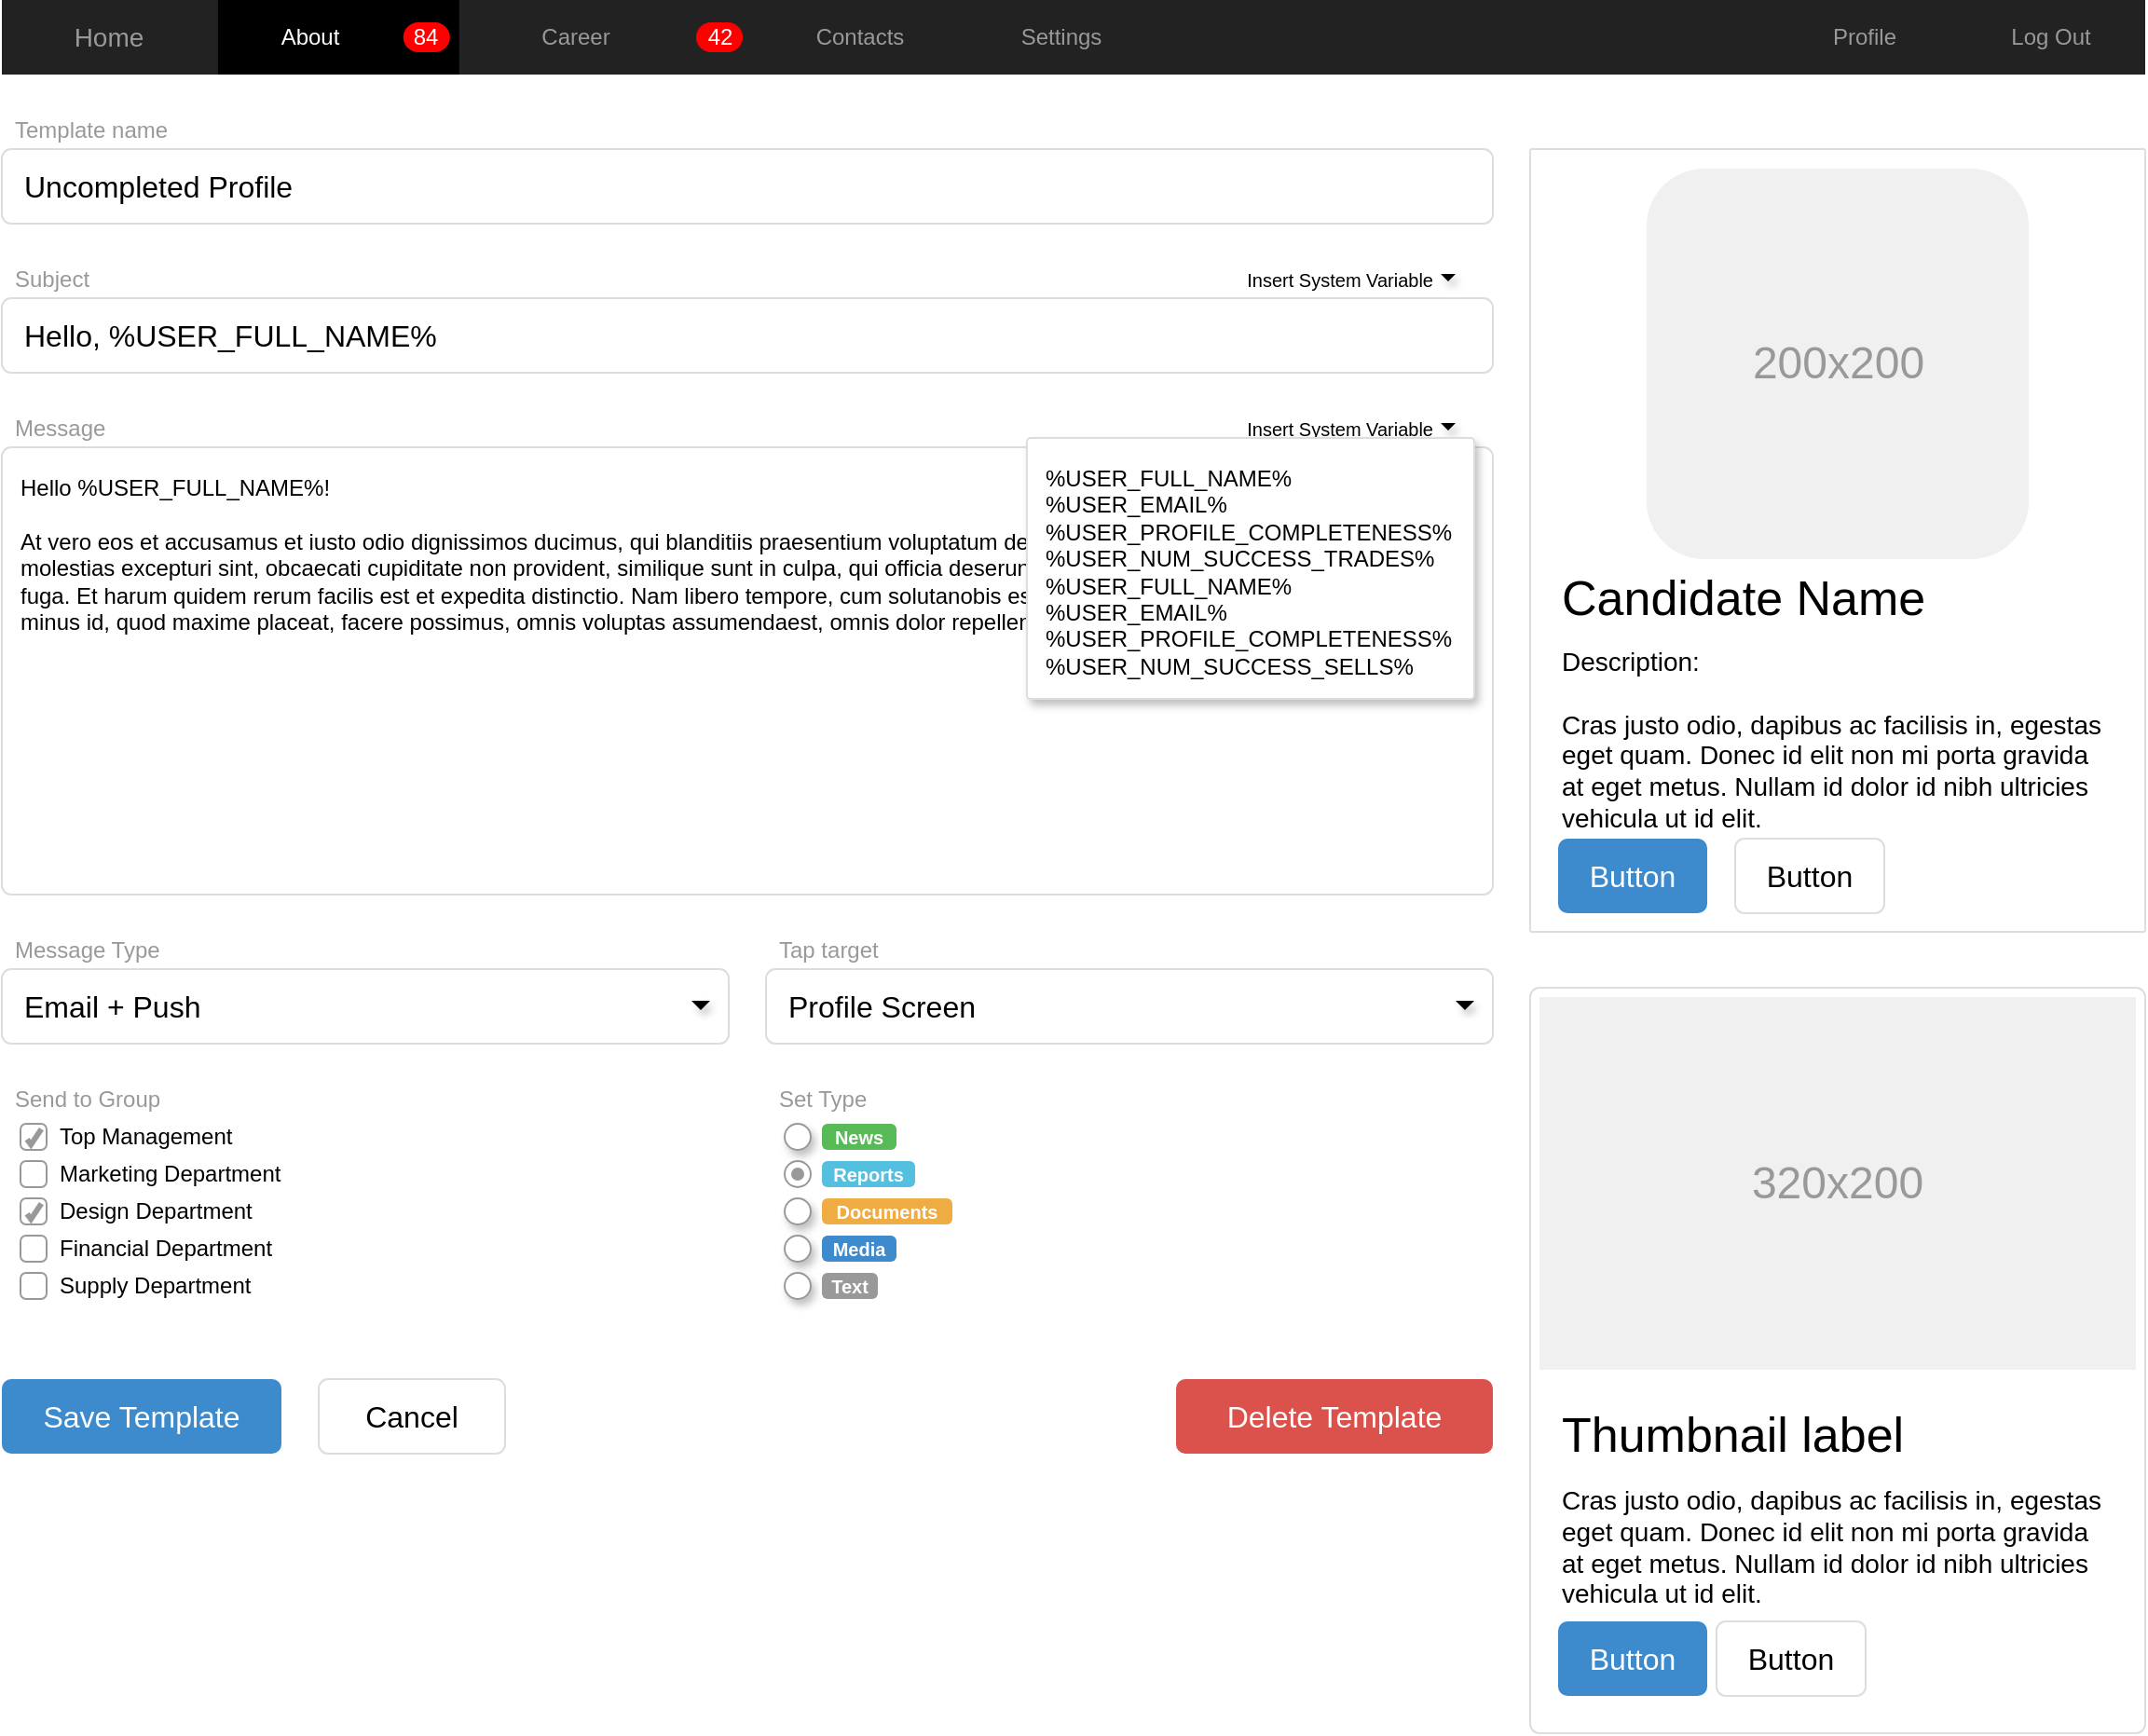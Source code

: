 <mxfile version="13.6.4" type="github" pages="3">
  <diagram name="Page-1" id="c9db0220-8083-56f3-ca83-edcdcd058819">
    <mxGraphModel dx="2170" dy="1125" grid="1" gridSize="10" guides="1" tooltips="1" connect="1" arrows="1" fold="1" page="1" pageScale="1.5" pageWidth="826" pageHeight="1169" background="#ffffff" math="0" shadow="0">
      <root>
        <mxCell id="0" style=";html=1;" />
        <mxCell id="1" style=";html=1;" parent="0" />
        <mxCell id="3d76a8aef4d5c911-1" value="" style="html=1;shadow=0;dashed=0;shape=mxgraph.bootstrap.rect;fillColor=#222222;strokeColor=none;whiteSpace=wrap;rounded=0;fontSize=12;fontColor=#000000;align=center;" parent="1" vertex="1">
          <mxGeometry x="40" y="70" width="1150" height="40" as="geometry" />
        </mxCell>
        <mxCell id="3d76a8aef4d5c911-2" value="Home" style="html=1;shadow=0;dashed=0;fillColor=none;strokeColor=none;shape=mxgraph.bootstrap.rect;fontColor=#999999;fontSize=14;whiteSpace=wrap;" parent="3d76a8aef4d5c911-1" vertex="1">
          <mxGeometry width="115" height="40" as="geometry" />
        </mxCell>
        <mxCell id="3d76a8aef4d5c911-3" value="About" style="html=1;shadow=0;dashed=0;shape=mxgraph.bootstrap.rect;fillColor=#000000;strokeColor=none;fontColor=#ffffff;spacingRight=30;whiteSpace=wrap;" parent="3d76a8aef4d5c911-1" vertex="1">
          <mxGeometry x="116" width="129.375" height="40" as="geometry" />
        </mxCell>
        <mxCell id="3d76a8aef4d5c911-4" value="84" style="html=1;shadow=0;dashed=0;shape=mxgraph.bootstrap.rrect;rSize=8;fillColor=#ff0000;strokeColor=none;fontColor=#ffffff;whiteSpace=wrap;" parent="3d76a8aef4d5c911-3" vertex="1">
          <mxGeometry x="1" y="0.5" width="25" height="16" relative="1" as="geometry">
            <mxPoint x="-30" y="-8" as="offset" />
          </mxGeometry>
        </mxCell>
        <mxCell id="3d76a8aef4d5c911-5" value="Career" style="html=1;shadow=0;dashed=0;fillColor=none;strokeColor=none;shape=mxgraph.bootstrap.rect;fontColor=#999999;spacingRight=30;whiteSpace=wrap;" parent="3d76a8aef4d5c911-1" vertex="1">
          <mxGeometry x="244.375" width="158.125" height="40" as="geometry" />
        </mxCell>
        <mxCell id="3d76a8aef4d5c911-6" value="42" style="html=1;shadow=0;dashed=0;shape=mxgraph.bootstrap.rrect;rSize=8;fillColor=#ff0000;strokeColor=none;fontColor=#ffffff;whiteSpace=wrap;" parent="3d76a8aef4d5c911-5" vertex="1">
          <mxGeometry x="1" y="0.5" width="25" height="16" relative="1" as="geometry">
            <mxPoint x="-30" y="-8" as="offset" />
          </mxGeometry>
        </mxCell>
        <mxCell id="3d76a8aef4d5c911-7" value="Contacts" style="html=1;shadow=0;dashed=0;fillColor=none;strokeColor=none;shape=mxgraph.bootstrap.rect;fontColor=#999999;whiteSpace=wrap;" parent="3d76a8aef4d5c911-1" vertex="1">
          <mxGeometry x="402.5" width="115" height="40" as="geometry" />
        </mxCell>
        <mxCell id="3d76a8aef4d5c911-8" value="Settings" style="html=1;shadow=0;dashed=0;fillColor=none;strokeColor=none;shape=mxgraph.bootstrap.rect;fontColor=#999999;whiteSpace=wrap;" parent="3d76a8aef4d5c911-1" vertex="1">
          <mxGeometry x="517.5" width="100.625" height="40" as="geometry" />
        </mxCell>
        <mxCell id="3d76a8aef4d5c911-9" value="Profile" style="html=1;shadow=0;dashed=0;fillColor=none;strokeColor=none;shape=mxgraph.bootstrap.rect;fontColor=#999999;whiteSpace=wrap;" parent="3d76a8aef4d5c911-1" vertex="1">
          <mxGeometry x="948.75" width="100.625" height="40" as="geometry" />
        </mxCell>
        <mxCell id="3d76a8aef4d5c911-10" value="Log Out" style="html=1;shadow=0;dashed=0;fillColor=none;strokeColor=none;shape=mxgraph.bootstrap.rect;fontColor=#999999;whiteSpace=wrap;" parent="3d76a8aef4d5c911-1" vertex="1">
          <mxGeometry x="1049.375" width="100.625" height="40" as="geometry" />
        </mxCell>
        <mxCell id="3d76a8aef4d5c911-11" value="" style="html=1;shadow=0;dashed=0;shape=mxgraph.bootstrap.rrect;rSize=1;strokeColor=#dddddd;rounded=0;fontSize=12;align=center;resizeWidth=1;resizeHeight=1;" parent="1" vertex="1">
          <mxGeometry x="860" y="150" width="330" height="420" as="geometry" />
        </mxCell>
        <mxCell id="3d76a8aef4d5c911-12" value="200x200" style="shape=rect;fontSize=24;fillColor=#f0f0f0;strokeColor=none;fontColor=#999999;whiteSpace=wrap;rounded=1;" parent="3d76a8aef4d5c911-11" vertex="1">
          <mxGeometry x="62.5" y="10.5" width="205" height="209.5" as="geometry" />
        </mxCell>
        <mxCell id="3d76a8aef4d5c911-13" value="Candidate Name" style="html=1;shadow=0;dashed=0;shape=mxgraph.bootstrap.anchor;fontSize=26;align=left;whiteSpace=wrap;" parent="3d76a8aef4d5c911-11" vertex="1">
          <mxGeometry x="15" y="220.0" width="300" height="42" as="geometry" />
        </mxCell>
        <mxCell id="3d76a8aef4d5c911-14" value="Description:&lt;br&gt;&lt;br&gt;Cras justo odio, dapibus ac facilisis in, egestas eget quam. Donec id elit non mi porta gravida at eget metus. Nullam id dolor id nibh ultricies vehicula ut id elit." style="html=1;shadow=0;dashed=0;shape=mxgraph.bootstrap.anchor;strokeColor=#dddddd;whiteSpace=wrap;align=left;verticalAlign=top;fontSize=14;whiteSpace=wrap;" parent="3d76a8aef4d5c911-11" vertex="1">
          <mxGeometry x="15" y="260.001" width="300" height="84" as="geometry" />
        </mxCell>
        <mxCell id="3d76a8aef4d5c911-15" value="Button" style="html=1;shadow=0;dashed=0;shape=mxgraph.bootstrap.rrect;rSize=5;fontSize=16;fillColor=#3D8BCD;strokeColor=none;fontColor=#ffffff;whiteSpace=wrap;" parent="3d76a8aef4d5c911-11" vertex="1">
          <mxGeometry y="1" width="80" height="40" relative="1" as="geometry">
            <mxPoint x="15" y="-50" as="offset" />
          </mxGeometry>
        </mxCell>
        <mxCell id="3d76a8aef4d5c911-16" value="Button" style="html=1;shadow=0;dashed=0;shape=mxgraph.bootstrap.rrect;rSize=5;fontSize=16;strokeColor=#dddddd;whiteSpace=wrap;" parent="3d76a8aef4d5c911-11" vertex="1">
          <mxGeometry y="1" width="80" height="40" relative="1" as="geometry">
            <mxPoint x="110" y="-50" as="offset" />
          </mxGeometry>
        </mxCell>
        <mxCell id="3d76a8aef4d5c911-17" value="Template name" style="html=1;shadow=0;dashed=0;shape=mxgraph.bootstrap.rect;strokeColor=none;fillColor=none;fontColor=#999999;align=left;spacingLeft=5;whiteSpace=wrap;rounded=0;" parent="1" vertex="1">
          <mxGeometry x="40" y="130" width="200" height="20" as="geometry" />
        </mxCell>
        <mxCell id="3d76a8aef4d5c911-18" value="Uncompleted Profile" style="html=1;shadow=0;dashed=0;shape=mxgraph.bootstrap.rrect;rSize=5;strokeColor=#dddddd;;align=left;spacingLeft=10;fontSize=16;whiteSpace=wrap;rounded=0;" parent="1" vertex="1">
          <mxGeometry x="40" y="150" width="800" height="40" as="geometry" />
        </mxCell>
        <mxCell id="3d76a8aef4d5c911-19" value="Subject" style="html=1;shadow=0;dashed=0;shape=mxgraph.bootstrap.rect;strokeColor=none;fillColor=none;fontColor=#999999;align=left;spacingLeft=5;whiteSpace=wrap;rounded=0;" parent="1" vertex="1">
          <mxGeometry x="40" y="210" width="200" height="20" as="geometry" />
        </mxCell>
        <mxCell id="3d76a8aef4d5c911-20" value="Hello, %USER_FULL_NAME%" style="html=1;shadow=0;dashed=0;shape=mxgraph.bootstrap.rrect;rSize=5;strokeColor=#dddddd;align=left;spacingLeft=10;fontSize=16;whiteSpace=wrap;rounded=0;" parent="1" vertex="1">
          <mxGeometry x="40" y="230" width="800" height="40" as="geometry" />
        </mxCell>
        <mxCell id="3d76a8aef4d5c911-21" value="Insert System Variable" style="html=1;shadow=0;dashed=0;shape=mxgraph.bootstrap.rect;strokeColor=none;fillColor=none;align=right;fontSize=10;whiteSpace=wrap;rounded=0;" parent="1" vertex="1">
          <mxGeometry x="690" y="210" width="120" height="20" as="geometry" />
        </mxCell>
        <mxCell id="3d76a8aef4d5c911-22" value="" style="shape=triangle;strokeColor=none;fillColor=#000000;direction=south;rounded=0;shadow=1;fontSize=12;fontColor=#000000;align=center;html=1;" parent="1" vertex="1">
          <mxGeometry x="812" y="217" width="8" height="4" as="geometry" />
        </mxCell>
        <mxCell id="3d76a8aef4d5c911-23" value="Message" style="html=1;shadow=0;dashed=0;shape=mxgraph.bootstrap.rect;strokeColor=none;fillColor=none;fontColor=#999999;align=left;spacingLeft=5;whiteSpace=wrap;rounded=0;" parent="1" vertex="1">
          <mxGeometry x="40" y="290" width="200" height="20" as="geometry" />
        </mxCell>
        <mxCell id="3d76a8aef4d5c911-24" value="Hello %USER_FULL_NAME%!&#xa;&#xa;At vero eos et accusamus et iusto odio dignissimos ducimus, qui blanditiis praesentium voluptatum deleniti atque corrupti, quosdolores et quas molestias excepturi sint, obcaecati cupiditate non provident, similique sunt in culpa, qui officia deserunt mollitiaanimi, id est laborum et dolorum fuga. Et harum quidem rerum facilis est et expedita distinctio. Nam libero tempore, cum solutanobis est eligendi optio, cumque nihil impedit, quo minus id, quod maxime placeat, facere possimus, omnis voluptas assumendaest, omnis dolor repellendus." style="html=1;shadow=0;dashed=0;shape=mxgraph.bootstrap.rrect;rSize=5;fontSize=12;strokeColor=#dddddd;align=left;spacing=10;verticalAlign=top;whiteSpace=wrap;rounded=0;" parent="1" vertex="1">
          <mxGeometry x="40" y="310" width="800" height="240" as="geometry" />
        </mxCell>
        <mxCell id="3d76a8aef4d5c911-25" value="Insert System Variable" style="html=1;shadow=0;dashed=0;shape=mxgraph.bootstrap.rect;strokeColor=none;fillColor=none;align=right;fontSize=10;whiteSpace=wrap;rounded=0;" parent="1" vertex="1">
          <mxGeometry x="690" y="290" width="120" height="20" as="geometry" />
        </mxCell>
        <mxCell id="3d76a8aef4d5c911-26" value="" style="shape=triangle;strokeColor=none;fillColor=#000000;direction=south;rounded=0;shadow=1;fontSize=12;fontColor=#000000;align=center;html=1;" parent="1" vertex="1">
          <mxGeometry x="812" y="297" width="8" height="4" as="geometry" />
        </mxCell>
        <mxCell id="3d76a8aef4d5c911-27" value="%USER_FULL_NAME%&#xa;%USER_EMAIL%&#xa;%USER_PROFILE_COMPLETENESS%&#xa;%USER_NUM_SUCCESS_TRADES%&#xa;%USER_FULL_NAME%&#xa;%USER_EMAIL%&#xa;%USER_PROFILE_COMPLETENESS%&#xa;%USER_NUM_SUCCESS_SELLS%" style="html=1;shadow=0;dashed=0;shape=mxgraph.bootstrap.rrect;fontSize=12;rSize=2;strokeColor=#dddddd;align=left;verticalAlign=top;spacing=10;shadow=1;whiteSpace=wrap;rounded=0;" parent="1" vertex="1">
          <mxGeometry x="590" y="305" width="240" height="140" as="geometry" />
        </mxCell>
        <mxCell id="3d76a8aef4d5c911-28" value="Message Type" style="html=1;shadow=0;dashed=0;shape=mxgraph.bootstrap.rect;strokeColor=none;fillColor=none;fontColor=#999999;align=left;spacingLeft=5;whiteSpace=wrap;rounded=0;" parent="1" vertex="1">
          <mxGeometry x="40" y="570" width="200" height="20" as="geometry" />
        </mxCell>
        <mxCell id="3d76a8aef4d5c911-29" value="Email + Push" style="html=1;shadow=0;dashed=0;shape=mxgraph.bootstrap.rrect;rSize=5;strokeColor=#dddddd;align=left;spacingLeft=10;fontSize=16;whiteSpace=wrap;rounded=0;" parent="1" vertex="1">
          <mxGeometry x="40" y="590" width="390" height="40" as="geometry" />
        </mxCell>
        <mxCell id="3d76a8aef4d5c911-30" value="" style="shape=triangle;strokeColor=none;fillColor=#000000;direction=south;rounded=0;shadow=1;fontSize=12;fontColor=#000000;align=center;html=1;" parent="1" vertex="1">
          <mxGeometry x="410" y="607" width="10" height="5" as="geometry" />
        </mxCell>
        <mxCell id="3d76a8aef4d5c911-31" value="Tap target" style="html=1;shadow=0;dashed=0;shape=mxgraph.bootstrap.rect;strokeColor=none;fillColor=none;fontColor=#999999;align=left;spacingLeft=5;whiteSpace=wrap;rounded=0;" parent="1" vertex="1">
          <mxGeometry x="450" y="570" width="200" height="20" as="geometry" />
        </mxCell>
        <mxCell id="3d76a8aef4d5c911-32" value="Profile Screen" style="html=1;shadow=0;dashed=0;shape=mxgraph.bootstrap.rrect;rSize=5;strokeColor=#dddddd;align=left;spacingLeft=10;fontSize=16;whiteSpace=wrap;rounded=0;" parent="1" vertex="1">
          <mxGeometry x="450" y="590" width="390" height="40" as="geometry" />
        </mxCell>
        <mxCell id="3d76a8aef4d5c911-33" value="" style="shape=triangle;strokeColor=none;fillColor=#000000;direction=south;rounded=0;shadow=1;fontSize=12;fontColor=#000000;align=center;html=1;" parent="1" vertex="1">
          <mxGeometry x="820" y="607" width="10" height="5" as="geometry" />
        </mxCell>
        <mxCell id="3d76a8aef4d5c911-34" value="Send to Group" style="html=1;shadow=0;dashed=0;shape=mxgraph.bootstrap.rect;strokeColor=none;fillColor=none;fontColor=#999999;align=left;spacingLeft=5;whiteSpace=wrap;rounded=0;" parent="1" vertex="1">
          <mxGeometry x="40" y="650" width="200" height="20" as="geometry" />
        </mxCell>
        <mxCell id="3d76a8aef4d5c911-35" value="Top Management" style="html=1;shadow=0;dashed=0;shape=mxgraph.bootstrap.checkbox;fontSize=12;strokeColor=#999999;align=left;labelPosition=right;spacingLeft=5;rounded=0;" parent="1" vertex="1">
          <mxGeometry x="50" y="673" width="14" height="14" as="geometry" />
        </mxCell>
        <mxCell id="3d76a8aef4d5c911-36" value="Marketing Department" style="html=1;shadow=0;dashed=0;shape=mxgraph.bootstrap.rrect;fontSize=12;rSize=3;strokeColor=#999999;align=left;labelPosition=right;spacingLeft=5;rounded=0;" parent="1" vertex="1">
          <mxGeometry x="50" y="693" width="14" height="14" as="geometry" />
        </mxCell>
        <mxCell id="3d76a8aef4d5c911-37" value="Design Department" style="html=1;shadow=0;dashed=0;shape=mxgraph.bootstrap.checkbox;fontSize=12;strokeColor=#999999;align=left;labelPosition=right;spacingLeft=5;rounded=0;" parent="1" vertex="1">
          <mxGeometry x="50" y="713" width="14" height="14" as="geometry" />
        </mxCell>
        <mxCell id="3d76a8aef4d5c911-38" value="Financial Department" style="html=1;shadow=0;dashed=0;shape=mxgraph.bootstrap.rrect;fontSize=12;rSize=3;strokeColor=#999999;align=left;labelPosition=right;spacingLeft=5;rounded=0;" parent="1" vertex="1">
          <mxGeometry x="50" y="733" width="14" height="14" as="geometry" />
        </mxCell>
        <mxCell id="3d76a8aef4d5c911-39" value="Supply Department" style="html=1;shadow=0;dashed=0;shape=mxgraph.bootstrap.rrect;fontSize=12;rSize=3;strokeColor=#999999;align=left;labelPosition=right;spacingLeft=5;rounded=0;" parent="1" vertex="1">
          <mxGeometry x="50" y="753" width="14" height="14" as="geometry" />
        </mxCell>
        <mxCell id="3d76a8aef4d5c911-40" value="Set Type" style="html=1;shadow=0;dashed=0;shape=mxgraph.bootstrap.rect;strokeColor=none;fillColor=none;fontColor=#999999;align=left;spacingLeft=5;whiteSpace=wrap;rounded=0;" parent="1" vertex="1">
          <mxGeometry x="450" y="650" width="200" height="20" as="geometry" />
        </mxCell>
        <mxCell id="3d76a8aef4d5c911-41" value="" style="shape=ellipse;dashed=0;strokeColor=#999999;fillColor=#ffffff;html=1;rounded=0;shadow=1;fontSize=12;fontColor=#000000;align=center;" parent="1" vertex="1">
          <mxGeometry x="460" y="673" width="14" height="14" as="geometry" />
        </mxCell>
        <mxCell id="3d76a8aef4d5c911-42" value="News" style="html=1;shadow=0;dashed=0;shape=mxgraph.bootstrap.rrect;align=center;rSize=3;strokeColor=none;fillColor=#58B957;fontColor=#ffffff;fontStyle=1;fontSize=10;whiteSpace=wrap;rounded=0;" parent="1" vertex="1">
          <mxGeometry x="480" y="673" width="40" height="14" as="geometry" />
        </mxCell>
        <mxCell id="3d76a8aef4d5c911-43" value="" style="html=1;shadow=0;dashed=0;shape=mxgraph.bootstrap.radioButton;strokeColor=#999999;fillColor=#ffffff;rounded=0;fontSize=12;fontColor=#000000;align=center;" parent="1" vertex="1">
          <mxGeometry x="460" y="693" width="14" height="14" as="geometry" />
        </mxCell>
        <mxCell id="3d76a8aef4d5c911-44" value="Reports" style="html=1;shadow=0;dashed=0;shape=mxgraph.bootstrap.rrect;align=center;rSize=3;strokeColor=none;fillColor=#55BFE0;fontColor=#ffffff;fontStyle=1;fontSize=10;whiteSpace=wrap;rounded=0;" parent="1" vertex="1">
          <mxGeometry x="480" y="693" width="50" height="14" as="geometry" />
        </mxCell>
        <mxCell id="3d76a8aef4d5c911-45" value="" style="shape=ellipse;dashed=0;strokeColor=#999999;fillColor=#ffffff;html=1;rounded=0;shadow=1;fontSize=12;fontColor=#000000;align=center;" parent="1" vertex="1">
          <mxGeometry x="460" y="713" width="14" height="14" as="geometry" />
        </mxCell>
        <mxCell id="3d76a8aef4d5c911-46" value="Documents" style="html=1;shadow=0;dashed=0;shape=mxgraph.bootstrap.rrect;align=center;rSize=3;strokeColor=none;fillColor=#EFAC43;fontColor=#ffffff;fontStyle=1;fontSize=10;whiteSpace=wrap;rounded=0;" parent="1" vertex="1">
          <mxGeometry x="480" y="713" width="70" height="14" as="geometry" />
        </mxCell>
        <mxCell id="3d76a8aef4d5c911-47" value="" style="shape=ellipse;dashed=0;strokeColor=#999999;fillColor=#ffffff;html=1;rounded=0;shadow=1;fontSize=12;fontColor=#000000;align=center;" parent="1" vertex="1">
          <mxGeometry x="460" y="733" width="14" height="14" as="geometry" />
        </mxCell>
        <mxCell id="3d76a8aef4d5c911-48" value="Media" style="html=1;shadow=0;dashed=0;shape=mxgraph.bootstrap.rrect;align=center;rSize=3;strokeColor=none;fillColor=#3D8BCD;fontColor=#ffffff;fontStyle=1;fontSize=10;whiteSpace=wrap;rounded=0;" parent="1" vertex="1">
          <mxGeometry x="480" y="733" width="40" height="14" as="geometry" />
        </mxCell>
        <mxCell id="3d76a8aef4d5c911-49" value="" style="shape=ellipse;dashed=0;strokeColor=#999999;fillColor=#ffffff;html=1;rounded=0;shadow=1;fontSize=12;fontColor=#000000;align=center;" parent="1" vertex="1">
          <mxGeometry x="460" y="753" width="14" height="14" as="geometry" />
        </mxCell>
        <mxCell id="3d76a8aef4d5c911-50" value="Text" style="html=1;shadow=0;dashed=0;shape=mxgraph.bootstrap.rrect;align=center;rSize=3;strokeColor=none;fillColor=#999999;fontColor=#ffffff;fontStyle=1;fontSize=10;whiteSpace=wrap;rounded=0;" parent="1" vertex="1">
          <mxGeometry x="480" y="753" width="30" height="14" as="geometry" />
        </mxCell>
        <mxCell id="3d76a8aef4d5c911-51" value="Save Template" style="html=1;shadow=0;dashed=0;shape=mxgraph.bootstrap.rrect;align=center;rSize=5;strokeColor=none;fillColor=#3D8BCD;fontColor=#ffffff;fontSize=16;whiteSpace=wrap;rounded=0;" parent="1" vertex="1">
          <mxGeometry x="40" y="810" width="150" height="40" as="geometry" />
        </mxCell>
        <mxCell id="3d76a8aef4d5c911-52" value="Cancel" style="html=1;shadow=0;dashed=0;shape=mxgraph.bootstrap.rrect;align=center;rSize=5;strokeColor=#dddddd;fontSize=16;whiteSpace=wrap;rounded=0;" parent="1" vertex="1">
          <mxGeometry x="210" y="810" width="100" height="40" as="geometry" />
        </mxCell>
        <mxCell id="3d76a8aef4d5c911-53" value="Delete Template" style="html=1;shadow=0;dashed=0;shape=mxgraph.bootstrap.rrect;align=center;rSize=5;strokeColor=none;fillColor=#DB524C;fontColor=#ffffff;fontSize=16;whiteSpace=wrap;rounded=0;" parent="1" vertex="1">
          <mxGeometry x="670" y="810" width="170" height="40" as="geometry" />
        </mxCell>
        <mxCell id="3d76a8aef4d5c911-54" value="" style="html=1;shadow=0;dashed=0;shape=mxgraph.bootstrap.rrect;rSize=5;strokeColor=#dddddd;rounded=0;fontSize=12;align=center;" parent="1" vertex="1">
          <mxGeometry x="860" y="600" width="330" height="400" as="geometry" />
        </mxCell>
        <mxCell id="3d76a8aef4d5c911-55" value="320x200" style="shape=rect;fontSize=24;fillColor=#f0f0f0;strokeColor=none;fontColor=#999999;whiteSpace=wrap;" parent="3d76a8aef4d5c911-54" vertex="1">
          <mxGeometry x="5" y="5" width="320" height="200" as="geometry" />
        </mxCell>
        <mxCell id="3d76a8aef4d5c911-56" value="Thumbnail label" style="html=1;shadow=0;dashed=0;shape=mxgraph.bootstrap.anchor;fontSize=26;align=left;whiteSpace=wrap;" parent="3d76a8aef4d5c911-54" vertex="1">
          <mxGeometry x="15" y="220" width="300" height="40" as="geometry" />
        </mxCell>
        <mxCell id="3d76a8aef4d5c911-57" value="Cras justo odio, dapibus ac facilisis in, egestas eget quam. Donec id elit non mi porta gravida at eget metus. Nullam id dolor id nibh ultricies vehicula ut id elit." style="html=1;shadow=0;dashed=0;shape=mxgraph.bootstrap.anchor;strokeColor=#dddddd;whiteSpace=wrap;align=left;verticalAlign=top;fontSize=14;whiteSpace=wrap;" parent="3d76a8aef4d5c911-54" vertex="1">
          <mxGeometry x="15" y="260" width="300" height="80" as="geometry" />
        </mxCell>
        <mxCell id="3d76a8aef4d5c911-58" value="Button" style="html=1;shadow=0;dashed=0;shape=mxgraph.bootstrap.rrect;rSize=5;fontSize=16;fillColor=#3D8BCD;strokeColor=none;fontColor=#ffffff;whiteSpace=wrap;" parent="3d76a8aef4d5c911-54" vertex="1">
          <mxGeometry y="1" width="80" height="40" relative="1" as="geometry">
            <mxPoint x="15" y="-60" as="offset" />
          </mxGeometry>
        </mxCell>
        <mxCell id="3d76a8aef4d5c911-59" value="Button" style="html=1;shadow=0;dashed=0;shape=mxgraph.bootstrap.rrect;rSize=5;fontSize=16;strokeColor=#dddddd;whiteSpace=wrap;" parent="3d76a8aef4d5c911-54" vertex="1">
          <mxGeometry y="1" width="80" height="40" relative="1" as="geometry">
            <mxPoint x="100" y="-60" as="offset" />
          </mxGeometry>
        </mxCell>
      </root>
    </mxGraphModel>
  </diagram>
  <diagram id="JynV3Cn_BAGlyi-x2R-V" name="Page-2">
    <mxGraphModel dx="1021" dy="620" grid="1" gridSize="10" guides="1" tooltips="1" connect="1" arrows="1" fold="1" page="1" pageScale="1" pageWidth="827" pageHeight="1169" background="#ffffff" math="0" shadow="0">
      <root>
        <mxCell id="O4ANDgfvFVBwBjS4QOHz-0" />
        <mxCell id="O4ANDgfvFVBwBjS4QOHz-1" parent="O4ANDgfvFVBwBjS4QOHz-0" />
        <mxCell id="DmRDNTAlGFzrFGz1MmQI-0" value="" style="html=1;shadow=0;dashed=0;shape=mxgraph.bootstrap.rect;fillColor=#222222;strokeColor=none;whiteSpace=wrap;rounded=0;fontSize=12;fontColor=#000000;align=center;" vertex="1" parent="O4ANDgfvFVBwBjS4QOHz-1">
          <mxGeometry x="40" y="70" width="1580" height="40" as="geometry" />
        </mxCell>
        <mxCell id="DmRDNTAlGFzrFGz1MmQI-1" value="Home" style="html=1;shadow=0;dashed=0;fillColor=none;strokeColor=none;shape=mxgraph.bootstrap.rect;fontColor=#999999;fontSize=14;whiteSpace=wrap;" vertex="1" parent="DmRDNTAlGFzrFGz1MmQI-0">
          <mxGeometry width="158" height="40" as="geometry" />
        </mxCell>
        <mxCell id="DmRDNTAlGFzrFGz1MmQI-2" value="About" style="html=1;shadow=0;dashed=0;shape=mxgraph.bootstrap.rect;fillColor=#000000;strokeColor=none;fontColor=#ffffff;spacingRight=30;whiteSpace=wrap;" vertex="1" parent="DmRDNTAlGFzrFGz1MmQI-0">
          <mxGeometry x="159.374" width="177.75" height="40" as="geometry" />
        </mxCell>
        <mxCell id="DmRDNTAlGFzrFGz1MmQI-3" value="84" style="html=1;shadow=0;dashed=0;shape=mxgraph.bootstrap.rrect;rSize=8;fillColor=#ff0000;strokeColor=none;fontColor=#ffffff;whiteSpace=wrap;" vertex="1" parent="DmRDNTAlGFzrFGz1MmQI-2">
          <mxGeometry x="1" y="0.5" width="25" height="16" relative="1" as="geometry">
            <mxPoint x="-30" y="-8" as="offset" />
          </mxGeometry>
        </mxCell>
        <mxCell id="DmRDNTAlGFzrFGz1MmQI-4" value="Career" style="html=1;shadow=0;dashed=0;fillColor=none;strokeColor=none;shape=mxgraph.bootstrap.rect;fontColor=#999999;spacingRight=30;whiteSpace=wrap;" vertex="1" parent="DmRDNTAlGFzrFGz1MmQI-0">
          <mxGeometry x="335.75" width="217.25" height="40" as="geometry" />
        </mxCell>
        <mxCell id="DmRDNTAlGFzrFGz1MmQI-5" value="42" style="html=1;shadow=0;dashed=0;shape=mxgraph.bootstrap.rrect;rSize=8;fillColor=#ff0000;strokeColor=none;fontColor=#ffffff;whiteSpace=wrap;" vertex="1" parent="DmRDNTAlGFzrFGz1MmQI-4">
          <mxGeometry x="1" y="0.5" width="25" height="16" relative="1" as="geometry">
            <mxPoint x="-30" y="-8" as="offset" />
          </mxGeometry>
        </mxCell>
        <mxCell id="DmRDNTAlGFzrFGz1MmQI-6" value="Contacts" style="html=1;shadow=0;dashed=0;fillColor=none;strokeColor=none;shape=mxgraph.bootstrap.rect;fontColor=#999999;whiteSpace=wrap;" vertex="1" parent="DmRDNTAlGFzrFGz1MmQI-0">
          <mxGeometry x="553" width="158" height="40" as="geometry" />
        </mxCell>
        <mxCell id="DmRDNTAlGFzrFGz1MmQI-7" value="Settings" style="html=1;shadow=0;dashed=0;fillColor=none;strokeColor=none;shape=mxgraph.bootstrap.rect;fontColor=#999999;whiteSpace=wrap;" vertex="1" parent="DmRDNTAlGFzrFGz1MmQI-0">
          <mxGeometry x="711" width="138.25" height="40" as="geometry" />
        </mxCell>
        <mxCell id="DmRDNTAlGFzrFGz1MmQI-8" value="Profile" style="html=1;shadow=0;dashed=0;fillColor=none;strokeColor=none;shape=mxgraph.bootstrap.rect;fontColor=#999999;whiteSpace=wrap;" vertex="1" parent="DmRDNTAlGFzrFGz1MmQI-0">
          <mxGeometry x="1303.5" width="138.25" height="40" as="geometry" />
        </mxCell>
        <mxCell id="DmRDNTAlGFzrFGz1MmQI-9" value="Log Out" style="html=1;shadow=0;dashed=0;fillColor=none;strokeColor=none;shape=mxgraph.bootstrap.rect;fontColor=#999999;whiteSpace=wrap;" vertex="1" parent="DmRDNTAlGFzrFGz1MmQI-0">
          <mxGeometry x="1441.75" width="138.25" height="40" as="geometry" />
        </mxCell>
        <mxCell id="DmRDNTAlGFzrFGz1MmQI-10" value="" style="html=1;shadow=0;dashed=0;shape=mxgraph.bootstrap.rrect;rSize=1;rounded=0;fontSize=12;align=center;resizeWidth=1;resizeHeight=1;strokeColor=#222222;" vertex="1" parent="O4ANDgfvFVBwBjS4QOHz-1">
          <mxGeometry x="1290" y="140" width="330" height="420" as="geometry" />
        </mxCell>
        <mxCell id="DmRDNTAlGFzrFGz1MmQI-11" value="Candidate &#xa;image" style="shape=rect;fontSize=24;fillColor=#f0f0f0;strokeColor=none;fontColor=#999999;whiteSpace=wrap;rounded=1;" vertex="1" parent="DmRDNTAlGFzrFGz1MmQI-10">
          <mxGeometry x="62.5" y="10.5" width="205" height="199.5" as="geometry" />
        </mxCell>
        <mxCell id="DmRDNTAlGFzrFGz1MmQI-13" value="&lt;b&gt;A&amp;nbsp; short description about yourself:&lt;/b&gt;" style="html=1;shadow=0;dashed=0;shape=mxgraph.bootstrap.anchor;strokeColor=#dddddd;whiteSpace=wrap;align=left;verticalAlign=top;fontSize=14;whiteSpace=wrap;" vertex="1" parent="DmRDNTAlGFzrFGz1MmQI-10">
          <mxGeometry x="15" y="243.158" width="300" height="33.158" as="geometry" />
        </mxCell>
        <mxCell id="DmRDNTAlGFzrFGz1MmQI-14" value="Upload photo" style="html=1;shadow=0;dashed=0;shape=mxgraph.bootstrap.rrect;rSize=5;fontSize=16;fillColor=#3D8BCD;strokeColor=none;fontColor=#ffffff;whiteSpace=wrap;" vertex="1" parent="DmRDNTAlGFzrFGz1MmQI-10">
          <mxGeometry y="1" width="130" height="40" relative="1" as="geometry">
            <mxPoint x="15" y="-50" as="offset" />
          </mxGeometry>
        </mxCell>
        <mxCell id="DmRDNTAlGFzrFGz1MmQI-112" value="&lt;font color=&quot;#b3b3b3&quot;&gt;&lt;b&gt;Description&lt;/b&gt;&lt;/font&gt;" style="rounded=1;whiteSpace=wrap;html=1;shadow=0;strokeColor=#000000;strokeWidth=1;fontSize=14;fontColor=#000000;fillColor=#FFFFFF;" vertex="1" parent="DmRDNTAlGFzrFGz1MmQI-10">
          <mxGeometry x="15" y="276.32" width="295" height="83.68" as="geometry" />
        </mxCell>
        <mxCell id="DmRDNTAlGFzrFGz1MmQI-113" style="edgeStyle=orthogonalEdgeStyle;rounded=0;orthogonalLoop=1;jettySize=auto;html=1;exitX=0.5;exitY=1;exitDx=0;exitDy=0;fontSize=14;fontColor=#000000;" edge="1" parent="DmRDNTAlGFzrFGz1MmQI-10" source="DmRDNTAlGFzrFGz1MmQI-11" target="DmRDNTAlGFzrFGz1MmQI-11">
          <mxGeometry relative="1" as="geometry" />
        </mxCell>
        <mxCell id="DmRDNTAlGFzrFGz1MmQI-16" value="&lt;b style=&quot;font-size: 24px;&quot;&gt;&lt;font style=&quot;font-size: 24px;&quot;&gt;Personnal Details&lt;/font&gt;&lt;/b&gt;" style="html=1;shadow=0;dashed=0;shape=mxgraph.bootstrap.rect;strokeColor=none;fillColor=none;fontColor=#999999;align=left;spacingLeft=5;whiteSpace=wrap;rounded=0;fontSize=24;" vertex="1" parent="O4ANDgfvFVBwBjS4QOHz-1">
          <mxGeometry x="40" y="130" width="220" height="20" as="geometry" />
        </mxCell>
        <mxCell id="DmRDNTAlGFzrFGz1MmQI-17" value="&lt;span style=&quot;color: rgb(153 , 153 , 153) ; font-size: 12px&quot;&gt;First Name&lt;/span&gt;" style="html=1;shadow=0;dashed=0;shape=mxgraph.bootstrap.rrect;rSize=5;strokeColor=#dddddd;;align=left;spacingLeft=10;fontSize=16;whiteSpace=wrap;rounded=0;" vertex="1" parent="O4ANDgfvFVBwBjS4QOHz-1">
          <mxGeometry x="40" y="200" width="320" height="40" as="geometry" />
        </mxCell>
        <mxCell id="DmRDNTAlGFzrFGz1MmQI-18" value="Subject" style="html=1;shadow=0;dashed=0;shape=mxgraph.bootstrap.rect;strokeColor=none;fillColor=none;fontColor=#999999;align=left;spacingLeft=5;whiteSpace=wrap;rounded=0;" vertex="1" parent="O4ANDgfvFVBwBjS4QOHz-1">
          <mxGeometry x="34" y="960" width="200" height="20" as="geometry" />
        </mxCell>
        <mxCell id="DmRDNTAlGFzrFGz1MmQI-19" value="Hello, %USER_FULL_NAME%" style="html=1;shadow=0;dashed=0;shape=mxgraph.bootstrap.rrect;rSize=5;strokeColor=#dddddd;align=left;spacingLeft=10;fontSize=16;whiteSpace=wrap;rounded=0;" vertex="1" parent="O4ANDgfvFVBwBjS4QOHz-1">
          <mxGeometry x="34" y="980" width="800" height="40" as="geometry" />
        </mxCell>
        <mxCell id="DmRDNTAlGFzrFGz1MmQI-20" value="Insert System Variable" style="html=1;shadow=0;dashed=0;shape=mxgraph.bootstrap.rect;strokeColor=none;fillColor=none;align=right;fontSize=10;whiteSpace=wrap;rounded=0;" vertex="1" parent="O4ANDgfvFVBwBjS4QOHz-1">
          <mxGeometry x="684" y="960" width="120" height="20" as="geometry" />
        </mxCell>
        <mxCell id="DmRDNTAlGFzrFGz1MmQI-21" value="" style="shape=triangle;strokeColor=none;fillColor=#000000;direction=south;rounded=0;shadow=1;fontSize=12;fontColor=#000000;align=center;html=1;" vertex="1" parent="O4ANDgfvFVBwBjS4QOHz-1">
          <mxGeometry x="806" y="967" width="8" height="4" as="geometry" />
        </mxCell>
        <mxCell id="DmRDNTAlGFzrFGz1MmQI-22" value="Message" style="html=1;shadow=0;dashed=0;shape=mxgraph.bootstrap.rect;strokeColor=none;fillColor=none;fontColor=#999999;align=left;spacingLeft=5;whiteSpace=wrap;rounded=0;" vertex="1" parent="O4ANDgfvFVBwBjS4QOHz-1">
          <mxGeometry x="34" y="1040" width="200" height="20" as="geometry" />
        </mxCell>
        <mxCell id="DmRDNTAlGFzrFGz1MmQI-23" value="Hello %USER_FULL_NAME%!&#xa;&#xa;At vero eos et accusamus et iusto odio dignissimos ducimus, qui blanditiis praesentium voluptatum deleniti atque corrupti, quosdolores et quas molestias excepturi sint, obcaecati cupiditate non provident, similique sunt in culpa, qui officia deserunt mollitiaanimi, id est laborum et dolorum fuga. Et harum quidem rerum facilis est et expedita distinctio. Nam libero tempore, cum solutanobis est eligendi optio, cumque nihil impedit, quo minus id, quod maxime placeat, facere possimus, omnis voluptas assumendaest, omnis dolor repellendus." style="html=1;shadow=0;dashed=0;shape=mxgraph.bootstrap.rrect;rSize=5;fontSize=12;strokeColor=#dddddd;align=left;spacing=10;verticalAlign=top;whiteSpace=wrap;rounded=0;" vertex="1" parent="O4ANDgfvFVBwBjS4QOHz-1">
          <mxGeometry x="34" y="1060" width="800" height="240" as="geometry" />
        </mxCell>
        <mxCell id="DmRDNTAlGFzrFGz1MmQI-24" value="Insert System Variable" style="html=1;shadow=0;dashed=0;shape=mxgraph.bootstrap.rect;strokeColor=none;fillColor=none;align=right;fontSize=10;whiteSpace=wrap;rounded=0;" vertex="1" parent="O4ANDgfvFVBwBjS4QOHz-1">
          <mxGeometry x="684" y="1040" width="120" height="20" as="geometry" />
        </mxCell>
        <mxCell id="DmRDNTAlGFzrFGz1MmQI-25" value="" style="shape=triangle;strokeColor=none;fillColor=#000000;direction=south;rounded=0;shadow=1;fontSize=12;fontColor=#000000;align=center;html=1;" vertex="1" parent="O4ANDgfvFVBwBjS4QOHz-1">
          <mxGeometry x="806" y="1047" width="8" height="4" as="geometry" />
        </mxCell>
        <mxCell id="DmRDNTAlGFzrFGz1MmQI-26" value="%USER_FULL_NAME%&#xa;%USER_EMAIL%&#xa;%USER_PROFILE_COMPLETENESS%&#xa;%USER_NUM_SUCCESS_TRADES%&#xa;%USER_FULL_NAME%&#xa;%USER_EMAIL%&#xa;%USER_PROFILE_COMPLETENESS%&#xa;%USER_NUM_SUCCESS_SELLS%" style="html=1;shadow=0;dashed=0;shape=mxgraph.bootstrap.rrect;fontSize=12;rSize=2;strokeColor=#dddddd;align=left;verticalAlign=top;spacing=10;shadow=1;whiteSpace=wrap;rounded=0;" vertex="1" parent="O4ANDgfvFVBwBjS4QOHz-1">
          <mxGeometry x="584" y="1055" width="240" height="140" as="geometry" />
        </mxCell>
        <mxCell id="DmRDNTAlGFzrFGz1MmQI-27" value="Message Type" style="html=1;shadow=0;dashed=0;shape=mxgraph.bootstrap.rect;strokeColor=none;fillColor=none;fontColor=#999999;align=left;spacingLeft=5;whiteSpace=wrap;rounded=0;" vertex="1" parent="O4ANDgfvFVBwBjS4QOHz-1">
          <mxGeometry x="34" y="1320" width="200" height="20" as="geometry" />
        </mxCell>
        <mxCell id="DmRDNTAlGFzrFGz1MmQI-28" value="Email + Push" style="html=1;shadow=0;dashed=0;shape=mxgraph.bootstrap.rrect;rSize=5;strokeColor=#dddddd;align=left;spacingLeft=10;fontSize=16;whiteSpace=wrap;rounded=0;" vertex="1" parent="O4ANDgfvFVBwBjS4QOHz-1">
          <mxGeometry x="34" y="1340" width="390" height="40" as="geometry" />
        </mxCell>
        <mxCell id="DmRDNTAlGFzrFGz1MmQI-29" value="" style="shape=triangle;strokeColor=none;fillColor=#000000;direction=south;rounded=0;shadow=1;fontSize=12;fontColor=#000000;align=center;html=1;" vertex="1" parent="O4ANDgfvFVBwBjS4QOHz-1">
          <mxGeometry x="404" y="1357" width="10" height="5" as="geometry" />
        </mxCell>
        <mxCell id="DmRDNTAlGFzrFGz1MmQI-30" value="Tap target" style="html=1;shadow=0;dashed=0;shape=mxgraph.bootstrap.rect;strokeColor=none;fillColor=none;fontColor=#999999;align=left;spacingLeft=5;whiteSpace=wrap;rounded=0;" vertex="1" parent="O4ANDgfvFVBwBjS4QOHz-1">
          <mxGeometry x="444" y="1320" width="200" height="20" as="geometry" />
        </mxCell>
        <mxCell id="DmRDNTAlGFzrFGz1MmQI-31" value="Profile Screen" style="html=1;shadow=0;dashed=0;shape=mxgraph.bootstrap.rrect;rSize=5;strokeColor=#dddddd;align=left;spacingLeft=10;fontSize=16;whiteSpace=wrap;rounded=0;" vertex="1" parent="O4ANDgfvFVBwBjS4QOHz-1">
          <mxGeometry x="444" y="1340" width="390" height="40" as="geometry" />
        </mxCell>
        <mxCell id="DmRDNTAlGFzrFGz1MmQI-32" value="" style="shape=triangle;strokeColor=none;fillColor=#000000;direction=south;rounded=0;shadow=1;fontSize=12;fontColor=#000000;align=center;html=1;" vertex="1" parent="O4ANDgfvFVBwBjS4QOHz-1">
          <mxGeometry x="814" y="1357" width="10" height="5" as="geometry" />
        </mxCell>
        <mxCell id="DmRDNTAlGFzrFGz1MmQI-33" value="Send to Group" style="html=1;shadow=0;dashed=0;shape=mxgraph.bootstrap.rect;strokeColor=none;fillColor=none;fontColor=#999999;align=left;spacingLeft=5;whiteSpace=wrap;rounded=0;" vertex="1" parent="O4ANDgfvFVBwBjS4QOHz-1">
          <mxGeometry x="34" y="1400" width="200" height="20" as="geometry" />
        </mxCell>
        <mxCell id="DmRDNTAlGFzrFGz1MmQI-34" value="Top Management" style="html=1;shadow=0;dashed=0;shape=mxgraph.bootstrap.checkbox;fontSize=12;strokeColor=#999999;align=left;labelPosition=right;spacingLeft=5;rounded=0;" vertex="1" parent="O4ANDgfvFVBwBjS4QOHz-1">
          <mxGeometry x="44" y="1423" width="14" height="14" as="geometry" />
        </mxCell>
        <mxCell id="DmRDNTAlGFzrFGz1MmQI-35" value="Marketing Department" style="html=1;shadow=0;dashed=0;shape=mxgraph.bootstrap.rrect;fontSize=12;rSize=3;strokeColor=#999999;align=left;labelPosition=right;spacingLeft=5;rounded=0;" vertex="1" parent="O4ANDgfvFVBwBjS4QOHz-1">
          <mxGeometry x="44" y="1443" width="14" height="14" as="geometry" />
        </mxCell>
        <mxCell id="DmRDNTAlGFzrFGz1MmQI-36" value="Design Department" style="html=1;shadow=0;dashed=0;shape=mxgraph.bootstrap.checkbox;fontSize=12;strokeColor=#999999;align=left;labelPosition=right;spacingLeft=5;rounded=0;" vertex="1" parent="O4ANDgfvFVBwBjS4QOHz-1">
          <mxGeometry x="44" y="1463" width="14" height="14" as="geometry" />
        </mxCell>
        <mxCell id="DmRDNTAlGFzrFGz1MmQI-37" value="Financial Department" style="html=1;shadow=0;dashed=0;shape=mxgraph.bootstrap.rrect;fontSize=12;rSize=3;strokeColor=#999999;align=left;labelPosition=right;spacingLeft=5;rounded=0;" vertex="1" parent="O4ANDgfvFVBwBjS4QOHz-1">
          <mxGeometry x="44" y="1483" width="14" height="14" as="geometry" />
        </mxCell>
        <mxCell id="DmRDNTAlGFzrFGz1MmQI-38" value="Supply Department" style="html=1;shadow=0;dashed=0;shape=mxgraph.bootstrap.rrect;fontSize=12;rSize=3;strokeColor=#999999;align=left;labelPosition=right;spacingLeft=5;rounded=0;" vertex="1" parent="O4ANDgfvFVBwBjS4QOHz-1">
          <mxGeometry x="44" y="1503" width="14" height="14" as="geometry" />
        </mxCell>
        <mxCell id="DmRDNTAlGFzrFGz1MmQI-39" value="Set Type" style="html=1;shadow=0;dashed=0;shape=mxgraph.bootstrap.rect;strokeColor=none;fillColor=none;fontColor=#999999;align=left;spacingLeft=5;whiteSpace=wrap;rounded=0;" vertex="1" parent="O4ANDgfvFVBwBjS4QOHz-1">
          <mxGeometry x="444" y="1400" width="200" height="20" as="geometry" />
        </mxCell>
        <mxCell id="DmRDNTAlGFzrFGz1MmQI-40" value="" style="shape=ellipse;dashed=0;strokeColor=#999999;fillColor=#ffffff;html=1;rounded=0;shadow=1;fontSize=12;fontColor=#000000;align=center;" vertex="1" parent="O4ANDgfvFVBwBjS4QOHz-1">
          <mxGeometry x="454" y="1423" width="14" height="14" as="geometry" />
        </mxCell>
        <mxCell id="DmRDNTAlGFzrFGz1MmQI-41" value="News" style="html=1;shadow=0;dashed=0;shape=mxgraph.bootstrap.rrect;align=center;rSize=3;strokeColor=none;fillColor=#58B957;fontColor=#ffffff;fontStyle=1;fontSize=10;whiteSpace=wrap;rounded=0;" vertex="1" parent="O4ANDgfvFVBwBjS4QOHz-1">
          <mxGeometry x="474" y="1423" width="40" height="14" as="geometry" />
        </mxCell>
        <mxCell id="DmRDNTAlGFzrFGz1MmQI-42" value="" style="html=1;shadow=0;dashed=0;shape=mxgraph.bootstrap.radioButton;strokeColor=#999999;fillColor=#ffffff;rounded=0;fontSize=12;fontColor=#000000;align=center;" vertex="1" parent="O4ANDgfvFVBwBjS4QOHz-1">
          <mxGeometry x="454" y="1443" width="14" height="14" as="geometry" />
        </mxCell>
        <mxCell id="DmRDNTAlGFzrFGz1MmQI-43" value="Reports" style="html=1;shadow=0;dashed=0;shape=mxgraph.bootstrap.rrect;align=center;rSize=3;strokeColor=none;fillColor=#55BFE0;fontColor=#ffffff;fontStyle=1;fontSize=10;whiteSpace=wrap;rounded=0;" vertex="1" parent="O4ANDgfvFVBwBjS4QOHz-1">
          <mxGeometry x="474" y="1443" width="50" height="14" as="geometry" />
        </mxCell>
        <mxCell id="DmRDNTAlGFzrFGz1MmQI-44" value="" style="shape=ellipse;dashed=0;strokeColor=#999999;fillColor=#ffffff;html=1;rounded=0;shadow=1;fontSize=12;fontColor=#000000;align=center;" vertex="1" parent="O4ANDgfvFVBwBjS4QOHz-1">
          <mxGeometry x="454" y="1463" width="14" height="14" as="geometry" />
        </mxCell>
        <mxCell id="DmRDNTAlGFzrFGz1MmQI-45" value="Documents" style="html=1;shadow=0;dashed=0;shape=mxgraph.bootstrap.rrect;align=center;rSize=3;strokeColor=none;fillColor=#EFAC43;fontColor=#ffffff;fontStyle=1;fontSize=10;whiteSpace=wrap;rounded=0;" vertex="1" parent="O4ANDgfvFVBwBjS4QOHz-1">
          <mxGeometry x="474" y="1463" width="70" height="14" as="geometry" />
        </mxCell>
        <mxCell id="DmRDNTAlGFzrFGz1MmQI-46" value="" style="shape=ellipse;dashed=0;strokeColor=#999999;fillColor=#ffffff;html=1;rounded=0;shadow=1;fontSize=12;fontColor=#000000;align=center;" vertex="1" parent="O4ANDgfvFVBwBjS4QOHz-1">
          <mxGeometry x="454" y="1483" width="14" height="14" as="geometry" />
        </mxCell>
        <mxCell id="DmRDNTAlGFzrFGz1MmQI-47" value="Media" style="html=1;shadow=0;dashed=0;shape=mxgraph.bootstrap.rrect;align=center;rSize=3;strokeColor=none;fillColor=#3D8BCD;fontColor=#ffffff;fontStyle=1;fontSize=10;whiteSpace=wrap;rounded=0;" vertex="1" parent="O4ANDgfvFVBwBjS4QOHz-1">
          <mxGeometry x="474" y="1483" width="40" height="14" as="geometry" />
        </mxCell>
        <mxCell id="DmRDNTAlGFzrFGz1MmQI-48" value="" style="shape=ellipse;dashed=0;strokeColor=#999999;fillColor=#ffffff;html=1;rounded=0;shadow=1;fontSize=12;fontColor=#000000;align=center;" vertex="1" parent="O4ANDgfvFVBwBjS4QOHz-1">
          <mxGeometry x="454" y="1503" width="14" height="14" as="geometry" />
        </mxCell>
        <mxCell id="DmRDNTAlGFzrFGz1MmQI-49" value="Text" style="html=1;shadow=0;dashed=0;shape=mxgraph.bootstrap.rrect;align=center;rSize=3;strokeColor=none;fillColor=#999999;fontColor=#ffffff;fontStyle=1;fontSize=10;whiteSpace=wrap;rounded=0;" vertex="1" parent="O4ANDgfvFVBwBjS4QOHz-1">
          <mxGeometry x="474" y="1503" width="30" height="14" as="geometry" />
        </mxCell>
        <mxCell id="DmRDNTAlGFzrFGz1MmQI-50" value="Save Template" style="html=1;shadow=0;dashed=0;shape=mxgraph.bootstrap.rrect;align=center;rSize=5;strokeColor=none;fillColor=#3D8BCD;fontColor=#ffffff;fontSize=16;whiteSpace=wrap;rounded=0;" vertex="1" parent="O4ANDgfvFVBwBjS4QOHz-1">
          <mxGeometry x="34" y="1560" width="150" height="40" as="geometry" />
        </mxCell>
        <mxCell id="DmRDNTAlGFzrFGz1MmQI-51" value="Cancel" style="html=1;shadow=0;dashed=0;shape=mxgraph.bootstrap.rrect;align=center;rSize=5;strokeColor=#dddddd;fontSize=16;whiteSpace=wrap;rounded=0;" vertex="1" parent="O4ANDgfvFVBwBjS4QOHz-1">
          <mxGeometry x="204" y="1560" width="100" height="40" as="geometry" />
        </mxCell>
        <mxCell id="DmRDNTAlGFzrFGz1MmQI-52" value="Delete Template" style="html=1;shadow=0;dashed=0;shape=mxgraph.bootstrap.rrect;align=center;rSize=5;strokeColor=none;fillColor=#DB524C;fontColor=#ffffff;fontSize=16;whiteSpace=wrap;rounded=0;" vertex="1" parent="O4ANDgfvFVBwBjS4QOHz-1">
          <mxGeometry x="664" y="1560" width="170" height="40" as="geometry" />
        </mxCell>
        <mxCell id="DmRDNTAlGFzrFGz1MmQI-59" value="First Name" style="html=1;shadow=0;dashed=0;shape=mxgraph.bootstrap.rect;strokeColor=none;fillColor=none;align=left;spacingLeft=5;whiteSpace=wrap;rounded=0;strokeWidth=10;fontStyle=1;fontSize=14;fontColor=#1A1A1A;" vertex="1" parent="O4ANDgfvFVBwBjS4QOHz-1">
          <mxGeometry x="40" y="170" width="200" height="20" as="geometry" />
        </mxCell>
        <mxCell id="DmRDNTAlGFzrFGz1MmQI-60" value="&lt;span style=&quot;color: rgb(153 , 153 , 153) ; font-size: 12px&quot;&gt;Middle Name (optional)&lt;/span&gt;" style="html=1;shadow=0;dashed=0;shape=mxgraph.bootstrap.rrect;rSize=5;strokeColor=#dddddd;;align=left;spacingLeft=10;fontSize=16;whiteSpace=wrap;rounded=0;" vertex="1" parent="O4ANDgfvFVBwBjS4QOHz-1">
          <mxGeometry x="420" y="200" width="320" height="40" as="geometry" />
        </mxCell>
        <mxCell id="DmRDNTAlGFzrFGz1MmQI-61" value="Middle Name (optional)" style="html=1;shadow=0;dashed=0;shape=mxgraph.bootstrap.rect;strokeColor=none;fillColor=none;align=left;spacingLeft=5;whiteSpace=wrap;rounded=0;fontSize=14;fontStyle=1;fontColor=#1A1A1A;" vertex="1" parent="O4ANDgfvFVBwBjS4QOHz-1">
          <mxGeometry x="420" y="170" width="200" height="20" as="geometry" />
        </mxCell>
        <mxCell id="DmRDNTAlGFzrFGz1MmQI-62" value="&lt;span style=&quot;color: rgb(153 , 153 , 153) ; font-size: 12px&quot;&gt;Last Name&amp;nbsp;&lt;/span&gt;" style="html=1;shadow=0;dashed=0;shape=mxgraph.bootstrap.rrect;rSize=5;strokeColor=#dddddd;;align=left;spacingLeft=10;fontSize=16;whiteSpace=wrap;rounded=0;" vertex="1" parent="O4ANDgfvFVBwBjS4QOHz-1">
          <mxGeometry x="810" y="200" width="320" height="40" as="geometry" />
        </mxCell>
        <mxCell id="DmRDNTAlGFzrFGz1MmQI-63" value="Last Name" style="html=1;shadow=0;dashed=0;shape=mxgraph.bootstrap.rect;strokeColor=none;fillColor=none;align=left;spacingLeft=5;whiteSpace=wrap;rounded=0;fontStyle=1;fontSize=14;fontColor=#1A1A1A;" vertex="1" parent="O4ANDgfvFVBwBjS4QOHz-1">
          <mxGeometry x="810" y="170" width="200" height="20" as="geometry" />
        </mxCell>
        <mxCell id="DmRDNTAlGFzrFGz1MmQI-65" value="" style="html=1;shadow=0;dashed=0;shape=mxgraph.bootstrap.rrect;rSize=5;strokeColor=#dddddd;;align=left;spacingLeft=10;fontSize=16;whiteSpace=wrap;rounded=0;" vertex="1" parent="O4ANDgfvFVBwBjS4QOHz-1">
          <mxGeometry x="40" y="300" width="320" height="40" as="geometry" />
        </mxCell>
        <mxCell id="DmRDNTAlGFzrFGz1MmQI-68" value="" style="shape=image;html=1;verticalAlign=top;verticalLabelPosition=bottom;labelBackgroundColor=#ffffff;imageAspect=0;aspect=fixed;image=https://cdn1.iconfinder.com/data/icons/feather-2/24/calendar-128.png" vertex="1" parent="O4ANDgfvFVBwBjS4QOHz-1">
          <mxGeometry x="320" y="305" width="30" height="30" as="geometry" />
        </mxCell>
        <mxCell id="DmRDNTAlGFzrFGz1MmQI-69" value="Date of Birth:" style="html=1;shadow=0;dashed=0;shape=mxgraph.bootstrap.rect;strokeColor=none;fillColor=none;align=left;spacingLeft=5;whiteSpace=wrap;rounded=0;strokeWidth=10;fontStyle=1;fontSize=14;fontColor=#1A1A1A;" vertex="1" parent="O4ANDgfvFVBwBjS4QOHz-1">
          <mxGeometry x="40" y="260" width="200" height="20" as="geometry" />
        </mxCell>
        <mxCell id="DmRDNTAlGFzrFGz1MmQI-70" value="Gender:" style="html=1;shadow=0;dashed=0;shape=mxgraph.bootstrap.rect;strokeColor=none;fillColor=none;align=left;spacingLeft=5;whiteSpace=wrap;rounded=0;strokeWidth=10;fontStyle=1;fontSize=14;fontColor=#1A1A1A;" vertex="1" parent="O4ANDgfvFVBwBjS4QOHz-1">
          <mxGeometry x="420" y="260" width="200" height="20" as="geometry" />
        </mxCell>
        <mxCell id="DmRDNTAlGFzrFGz1MmQI-71" value="" style="shape=ellipse;dashed=0;strokeColor=#999999;fillColor=#ffffff;html=1;rounded=0;shadow=1;fontSize=12;fontColor=#000000;align=center;" vertex="1" parent="O4ANDgfvFVBwBjS4QOHz-1">
          <mxGeometry x="433" y="335" width="14" height="14" as="geometry" />
        </mxCell>
        <mxCell id="DmRDNTAlGFzrFGz1MmQI-72" value="Male" style="html=1;shadow=0;dashed=0;shape=mxgraph.bootstrap.rrect;align=center;rSize=3;strokeColor=none;fillColor=#58B957;fontStyle=1;fontSize=12;whiteSpace=wrap;rounded=0;" vertex="1" parent="O4ANDgfvFVBwBjS4QOHz-1">
          <mxGeometry x="460" y="290" width="100" height="30" as="geometry" />
        </mxCell>
        <mxCell id="DmRDNTAlGFzrFGz1MmQI-73" value="" style="html=1;shadow=0;dashed=0;shape=mxgraph.bootstrap.radioButton;strokeColor=#999999;fillColor=#ffffff;rounded=0;fontSize=12;fontColor=#000000;align=center;" vertex="1" parent="O4ANDgfvFVBwBjS4QOHz-1">
          <mxGeometry x="433" y="300" width="14" height="14" as="geometry" />
        </mxCell>
        <mxCell id="DmRDNTAlGFzrFGz1MmQI-74" value="Female" style="html=1;shadow=0;dashed=0;shape=mxgraph.bootstrap.rrect;align=center;rSize=3;strokeColor=none;fillColor=#55BFE0;fontStyle=1;fontSize=12;whiteSpace=wrap;rounded=0;" vertex="1" parent="O4ANDgfvFVBwBjS4QOHz-1">
          <mxGeometry x="460" y="328.5" width="100" height="29" as="geometry" />
        </mxCell>
        <mxCell id="DmRDNTAlGFzrFGz1MmQI-78" value="" style="shape=ellipse;dashed=0;strokeColor=#999999;fillColor=#ffffff;html=1;rounded=0;shadow=1;fontSize=12;fontColor=#000000;align=center;" vertex="1" parent="O4ANDgfvFVBwBjS4QOHz-1">
          <mxGeometry x="433" y="378" width="14" height="14" as="geometry" />
        </mxCell>
        <mxCell id="DmRDNTAlGFzrFGz1MmQI-79" value="Others (specify)" style="html=1;shadow=0;dashed=0;shape=mxgraph.bootstrap.rrect;align=center;rSize=3;fontStyle=1;fontSize=10;whiteSpace=wrap;rounded=0;fillColor=#FFFFFF;strokeWidth=1;" vertex="1" parent="O4ANDgfvFVBwBjS4QOHz-1">
          <mxGeometry x="460" y="370" width="100" height="30" as="geometry" />
        </mxCell>
        <mxCell id="DmRDNTAlGFzrFGz1MmQI-88" value="Category:" style="html=1;shadow=0;dashed=0;shape=mxgraph.bootstrap.rect;strokeColor=none;fillColor=none;align=left;spacingLeft=5;whiteSpace=wrap;rounded=0;strokeWidth=10;fontStyle=1;fontSize=14;fontColor=#1A1A1A;" vertex="1" parent="O4ANDgfvFVBwBjS4QOHz-1">
          <mxGeometry x="812" y="260" width="200" height="20" as="geometry" />
        </mxCell>
        <mxCell id="DmRDNTAlGFzrFGz1MmQI-89" value="" style="shape=ellipse;dashed=0;strokeColor=#999999;fillColor=#ffffff;html=1;rounded=0;shadow=1;fontSize=12;fontColor=#000000;align=center;" vertex="1" parent="O4ANDgfvFVBwBjS4QOHz-1">
          <mxGeometry x="820" y="296" width="14" height="14" as="geometry" />
        </mxCell>
        <mxCell id="DmRDNTAlGFzrFGz1MmQI-90" value="SC / ST" style="html=1;shadow=0;dashed=0;shape=mxgraph.bootstrap.rrect;align=center;rSize=3;strokeColor=none;fillColor=#58B957;fontStyle=1;fontSize=12;whiteSpace=wrap;rounded=0;" vertex="1" parent="O4ANDgfvFVBwBjS4QOHz-1">
          <mxGeometry x="852" y="290" width="100" height="30" as="geometry" />
        </mxCell>
        <mxCell id="DmRDNTAlGFzrFGz1MmQI-91" value="" style="html=1;shadow=0;dashed=0;shape=mxgraph.bootstrap.radioButton;strokeColor=#999999;fillColor=#ffffff;rounded=0;fontSize=12;fontColor=#000000;align=center;" vertex="1" parent="O4ANDgfvFVBwBjS4QOHz-1">
          <mxGeometry x="820" y="336" width="14" height="14" as="geometry" />
        </mxCell>
        <mxCell id="DmRDNTAlGFzrFGz1MmQI-92" value="OBC" style="html=1;shadow=0;dashed=0;shape=mxgraph.bootstrap.rrect;align=center;rSize=3;strokeColor=none;fillColor=#55BFE0;fontStyle=1;fontSize=12;whiteSpace=wrap;rounded=0;" vertex="1" parent="O4ANDgfvFVBwBjS4QOHz-1">
          <mxGeometry x="852" y="328.5" width="100" height="29" as="geometry" />
        </mxCell>
        <mxCell id="DmRDNTAlGFzrFGz1MmQI-95" value="" style="shape=ellipse;dashed=0;strokeColor=#999999;fillColor=#ffffff;html=1;rounded=0;shadow=1;fontSize=12;fontColor=#000000;align=center;" vertex="1" parent="O4ANDgfvFVBwBjS4QOHz-1">
          <mxGeometry x="1012" y="334" width="14" height="14" as="geometry" />
        </mxCell>
        <mxCell id="DmRDNTAlGFzrFGz1MmQI-96" value="BCM" style="html=1;shadow=0;dashed=0;shape=mxgraph.bootstrap.rrect;align=center;rSize=3;strokeColor=none;fontStyle=1;fontSize=12;whiteSpace=wrap;rounded=0;fillColor=#FFD966;" vertex="1" parent="O4ANDgfvFVBwBjS4QOHz-1">
          <mxGeometry x="1037" y="288" width="100" height="30" as="geometry" />
        </mxCell>
        <mxCell id="DmRDNTAlGFzrFGz1MmQI-98" value="MBC" style="html=1;shadow=0;dashed=0;shape=mxgraph.bootstrap.rrect;align=center;rSize=3;strokeColor=none;fontStyle=1;fontSize=12;whiteSpace=wrap;rounded=0;fillColor=#F19C99;fontColor=#222222;" vertex="1" parent="O4ANDgfvFVBwBjS4QOHz-1">
          <mxGeometry x="1037" y="326.5" width="100" height="29" as="geometry" />
        </mxCell>
        <mxCell id="DmRDNTAlGFzrFGz1MmQI-101" value="" style="shape=ellipse;dashed=0;strokeColor=#999999;fillColor=#ffffff;html=1;rounded=0;shadow=1;fontSize=12;fontColor=#000000;align=center;" vertex="1" parent="O4ANDgfvFVBwBjS4QOHz-1">
          <mxGeometry x="1012" y="296" width="14" height="14" as="geometry" />
        </mxCell>
        <mxCell id="DmRDNTAlGFzrFGz1MmQI-102" value="&lt;font color=&quot;#999999&quot; style=&quot;font-size: 14px;&quot;&gt;&lt;span style=&quot;font-size: 14px;&quot;&gt;Address line 1&lt;/span&gt;&lt;/font&gt;" style="html=1;shadow=0;dashed=0;shape=mxgraph.bootstrap.rrect;rSize=5;strokeColor=#dddddd;;align=left;spacingLeft=10;fontSize=14;whiteSpace=wrap;rounded=0;" vertex="1" parent="O4ANDgfvFVBwBjS4QOHz-1">
          <mxGeometry x="40" y="460" width="320" height="40" as="geometry" />
        </mxCell>
        <mxCell id="DmRDNTAlGFzrFGz1MmQI-103" value="Permanent address:" style="html=1;shadow=0;dashed=0;shape=mxgraph.bootstrap.rect;strokeColor=none;fillColor=none;align=left;spacingLeft=5;whiteSpace=wrap;rounded=0;strokeWidth=10;fontStyle=1;fontSize=14;fontColor=#1A1A1A;" vertex="1" parent="O4ANDgfvFVBwBjS4QOHz-1">
          <mxGeometry x="40" y="420" width="200" height="20" as="geometry" />
        </mxCell>
        <mxCell id="DmRDNTAlGFzrFGz1MmQI-104" value="&lt;font color=&quot;#999999&quot;&gt;Address line 2&lt;/font&gt;" style="html=1;shadow=0;dashed=0;shape=mxgraph.bootstrap.rrect;rSize=5;strokeColor=#dddddd;;align=left;spacingLeft=10;fontSize=14;whiteSpace=wrap;rounded=0;" vertex="1" parent="O4ANDgfvFVBwBjS4QOHz-1">
          <mxGeometry x="41" y="520" width="320" height="40" as="geometry" />
        </mxCell>
        <mxCell id="DmRDNTAlGFzrFGz1MmQI-105" value="&lt;font color=&quot;#999999&quot;&gt;Address line 3&lt;/font&gt;" style="html=1;shadow=0;dashed=0;shape=mxgraph.bootstrap.rrect;rSize=5;strokeColor=#dddddd;;align=left;spacingLeft=10;fontSize=14;whiteSpace=wrap;rounded=0;" vertex="1" parent="O4ANDgfvFVBwBjS4QOHz-1">
          <mxGeometry x="40" y="580" width="320" height="40" as="geometry" />
        </mxCell>
        <mxCell id="DmRDNTAlGFzrFGz1MmQI-106" value="&lt;font color=&quot;#999999&quot; style=&quot;font-size: 14px;&quot;&gt;&lt;span style=&quot;font-size: 14px;&quot;&gt;Address line 1&lt;/span&gt;&lt;/font&gt;" style="html=1;shadow=0;dashed=0;shape=mxgraph.bootstrap.rrect;rSize=5;strokeColor=#dddddd;;align=left;spacingLeft=10;fontSize=14;whiteSpace=wrap;rounded=0;" vertex="1" parent="O4ANDgfvFVBwBjS4QOHz-1">
          <mxGeometry x="433" y="460" width="320" height="40" as="geometry" />
        </mxCell>
        <mxCell id="DmRDNTAlGFzrFGz1MmQI-107" value="Current address:" style="html=1;shadow=0;dashed=0;shape=mxgraph.bootstrap.rect;strokeColor=none;fillColor=none;align=left;spacingLeft=5;whiteSpace=wrap;rounded=0;strokeWidth=10;fontStyle=1;fontSize=14;fontColor=#1A1A1A;" vertex="1" parent="O4ANDgfvFVBwBjS4QOHz-1">
          <mxGeometry x="433" y="420" width="200" height="20" as="geometry" />
        </mxCell>
        <mxCell id="DmRDNTAlGFzrFGz1MmQI-108" value="&lt;font color=&quot;#999999&quot;&gt;Address line 2&lt;/font&gt;" style="html=1;shadow=0;dashed=0;shape=mxgraph.bootstrap.rrect;rSize=5;strokeColor=#dddddd;;align=left;spacingLeft=10;fontSize=14;whiteSpace=wrap;rounded=0;" vertex="1" parent="O4ANDgfvFVBwBjS4QOHz-1">
          <mxGeometry x="434" y="520" width="320" height="40" as="geometry" />
        </mxCell>
        <mxCell id="DmRDNTAlGFzrFGz1MmQI-109" value="&lt;font color=&quot;#999999&quot;&gt;Address line 3&lt;/font&gt;" style="html=1;shadow=0;dashed=0;shape=mxgraph.bootstrap.rrect;rSize=5;strokeColor=#dddddd;;align=left;spacingLeft=10;fontSize=14;whiteSpace=wrap;rounded=0;" vertex="1" parent="O4ANDgfvFVBwBjS4QOHz-1">
          <mxGeometry x="433" y="580" width="320" height="40" as="geometry" />
        </mxCell>
        <mxCell id="DmRDNTAlGFzrFGz1MmQI-110" value="" style="html=1;shadow=0;dashed=0;shape=mxgraph.bootstrap.radioButton;strokeColor=#999999;fillColor=#ffffff;rounded=0;fontSize=12;fontColor=#000000;align=center;" vertex="1" parent="O4ANDgfvFVBwBjS4QOHz-1">
          <mxGeometry x="44" y="640" width="14" height="14" as="geometry" />
        </mxCell>
        <mxCell id="DmRDNTAlGFzrFGz1MmQI-111" value="Current address is the same as Permanent address" style="html=1;shadow=0;dashed=0;shape=mxgraph.bootstrap.rect;strokeColor=none;fillColor=none;align=left;spacingLeft=5;whiteSpace=wrap;rounded=0;strokeWidth=10;fontStyle=1;fontSize=14;fontColor=#1A1A1A;" vertex="1" parent="O4ANDgfvFVBwBjS4QOHz-1">
          <mxGeometry x="70" y="637" width="360" height="20" as="geometry" />
        </mxCell>
        <mxCell id="DmRDNTAlGFzrFGz1MmQI-114" value="&lt;b style=&quot;font-size: 24px&quot;&gt;&lt;font style=&quot;font-size: 24px&quot;&gt;Academic Details&lt;/font&gt;&lt;/b&gt;" style="html=1;shadow=0;dashed=0;shape=mxgraph.bootstrap.rect;strokeColor=none;fillColor=none;fontColor=#999999;align=left;spacingLeft=5;whiteSpace=wrap;rounded=0;fontSize=24;" vertex="1" parent="O4ANDgfvFVBwBjS4QOHz-1">
          <mxGeometry x="40" y="690" width="220" height="20" as="geometry" />
        </mxCell>
        <mxCell id="DmRDNTAlGFzrFGz1MmQI-115" value="College Name" style="html=1;shadow=0;dashed=0;shape=mxgraph.bootstrap.rect;strokeColor=none;fillColor=none;align=left;spacingLeft=5;whiteSpace=wrap;rounded=0;strokeWidth=10;fontStyle=1;fontSize=14;fontColor=#1A1A1A;" vertex="1" parent="O4ANDgfvFVBwBjS4QOHz-1">
          <mxGeometry x="40" y="720" width="200" height="20" as="geometry" />
        </mxCell>
        <mxCell id="DmRDNTAlGFzrFGz1MmQI-116" value="&lt;font color=&quot;#999999&quot;&gt;College Name&lt;/font&gt;" style="html=1;shadow=0;dashed=0;shape=mxgraph.bootstrap.rrect;rSize=5;strokeColor=#dddddd;;align=left;spacingLeft=10;fontSize=14;whiteSpace=wrap;rounded=0;" vertex="1" parent="O4ANDgfvFVBwBjS4QOHz-1">
          <mxGeometry x="44" y="750" width="320" height="40" as="geometry" />
        </mxCell>
        <mxCell id="DmRDNTAlGFzrFGz1MmQI-117" value="" style="shape=image;html=1;verticalAlign=top;verticalLabelPosition=bottom;labelBackgroundColor=#ffffff;imageAspect=0;aspect=fixed;image=https://cdn3.iconfinder.com/data/icons/google-material-design-icons/48/ic_arrow_drop_down_48px-128.png;shadow=0;strokeColor=#222222;strokeWidth=1;fillColor=#FFFFFF;fontSize=24;fontColor=#1A1A1A;" vertex="1" parent="O4ANDgfvFVBwBjS4QOHz-1">
          <mxGeometry x="332" y="756" width="28" height="28" as="geometry" />
        </mxCell>
        <mxCell id="DmRDNTAlGFzrFGz1MmQI-118" value="Department:" style="html=1;shadow=0;dashed=0;shape=mxgraph.bootstrap.rect;strokeColor=none;fillColor=none;align=left;spacingLeft=5;whiteSpace=wrap;rounded=0;strokeWidth=10;fontStyle=1;fontSize=14;fontColor=#1A1A1A;" vertex="1" parent="O4ANDgfvFVBwBjS4QOHz-1">
          <mxGeometry x="50" y="820" width="200" height="20" as="geometry" />
        </mxCell>
        <mxCell id="DmRDNTAlGFzrFGz1MmQI-119" value="&lt;font color=&quot;#999999&quot;&gt;Department&lt;/font&gt;" style="html=1;shadow=0;dashed=0;shape=mxgraph.bootstrap.rrect;rSize=5;strokeColor=#dddddd;;align=left;spacingLeft=10;fontSize=14;whiteSpace=wrap;rounded=0;" vertex="1" parent="O4ANDgfvFVBwBjS4QOHz-1">
          <mxGeometry x="50" y="850" width="320" height="40" as="geometry" />
        </mxCell>
        <mxCell id="DmRDNTAlGFzrFGz1MmQI-120" value="" style="shape=image;html=1;verticalAlign=top;verticalLabelPosition=bottom;labelBackgroundColor=#ffffff;imageAspect=0;aspect=fixed;image=https://cdn3.iconfinder.com/data/icons/google-material-design-icons/48/ic_arrow_drop_down_48px-128.png;shadow=0;strokeColor=#222222;strokeWidth=1;fillColor=#FFFFFF;fontSize=24;fontColor=#1A1A1A;" vertex="1" parent="O4ANDgfvFVBwBjS4QOHz-1">
          <mxGeometry x="332" y="850" width="28" height="28" as="geometry" />
        </mxCell>
        <mxCell id="DmRDNTAlGFzrFGz1MmQI-121" value="Year of Study:" style="html=1;shadow=0;dashed=0;shape=mxgraph.bootstrap.rect;strokeColor=none;fillColor=none;align=left;spacingLeft=5;whiteSpace=wrap;rounded=0;strokeWidth=10;fontStyle=1;fontSize=14;fontColor=#1A1A1A;" vertex="1" parent="O4ANDgfvFVBwBjS4QOHz-1">
          <mxGeometry x="890" y="720" width="200" height="20" as="geometry" />
        </mxCell>
        <mxCell id="DmRDNTAlGFzrFGz1MmQI-122" value="&lt;font color=&quot;#999999&quot;&gt;Year of Study&lt;/font&gt;" style="html=1;shadow=0;dashed=0;shape=mxgraph.bootstrap.rrect;rSize=5;strokeColor=#dddddd;;align=left;spacingLeft=10;fontSize=14;whiteSpace=wrap;rounded=0;" vertex="1" parent="O4ANDgfvFVBwBjS4QOHz-1">
          <mxGeometry x="880" y="760" width="320" height="40" as="geometry" />
        </mxCell>
        <mxCell id="DmRDNTAlGFzrFGz1MmQI-123" value="" style="shape=image;html=1;verticalAlign=top;verticalLabelPosition=bottom;labelBackgroundColor=#ffffff;imageAspect=0;aspect=fixed;image=https://cdn3.iconfinder.com/data/icons/google-material-design-icons/48/ic_arrow_drop_down_48px-128.png;shadow=0;strokeColor=#222222;strokeWidth=1;fillColor=#FFFFFF;fontSize=24;fontColor=#1A1A1A;" vertex="1" parent="O4ANDgfvFVBwBjS4QOHz-1">
          <mxGeometry x="1168" y="766" width="28" height="28" as="geometry" />
        </mxCell>
        <mxCell id="DmRDNTAlGFzrFGz1MmQI-127" value="Course of Study:" style="html=1;shadow=0;dashed=0;shape=mxgraph.bootstrap.rect;strokeColor=none;fillColor=none;align=left;spacingLeft=5;whiteSpace=wrap;rounded=0;strokeWidth=10;fontStyle=1;fontSize=14;fontColor=#1A1A1A;" vertex="1" parent="O4ANDgfvFVBwBjS4QOHz-1">
          <mxGeometry x="447" y="720" width="200" height="20" as="geometry" />
        </mxCell>
        <mxCell id="DmRDNTAlGFzrFGz1MmQI-128" value="&lt;font color=&quot;#999999&quot;&gt;Department&lt;/font&gt;" style="html=1;shadow=0;dashed=0;shape=mxgraph.bootstrap.rrect;rSize=5;strokeColor=#dddddd;;align=left;spacingLeft=10;fontSize=14;whiteSpace=wrap;rounded=0;" vertex="1" parent="O4ANDgfvFVBwBjS4QOHz-1">
          <mxGeometry x="447" y="750" width="320" height="40" as="geometry" />
        </mxCell>
        <mxCell id="DmRDNTAlGFzrFGz1MmQI-129" value="" style="shape=image;html=1;verticalAlign=top;verticalLabelPosition=bottom;labelBackgroundColor=#ffffff;imageAspect=0;aspect=fixed;image=https://cdn3.iconfinder.com/data/icons/google-material-design-icons/48/ic_arrow_drop_down_48px-128.png;shadow=0;strokeColor=#222222;strokeWidth=1;fillColor=#FFFFFF;fontSize=24;fontColor=#1A1A1A;" vertex="1" parent="O4ANDgfvFVBwBjS4QOHz-1">
          <mxGeometry x="735" y="756" width="28" height="28" as="geometry" />
        </mxCell>
        <mxCell id="DmRDNTAlGFzrFGz1MmQI-130" value="CGPA:&amp;nbsp;" style="html=1;shadow=0;dashed=0;shape=mxgraph.bootstrap.rect;strokeColor=none;fillColor=none;align=left;spacingLeft=5;whiteSpace=wrap;rounded=0;strokeWidth=10;fontStyle=1;fontSize=14;fontColor=#1A1A1A;" vertex="1" parent="O4ANDgfvFVBwBjS4QOHz-1">
          <mxGeometry x="447" y="820" width="200" height="20" as="geometry" />
        </mxCell>
        <mxCell id="DmRDNTAlGFzrFGz1MmQI-131" value="&lt;font color=&quot;#999999&quot;&gt;CGPA&lt;/font&gt;" style="html=1;shadow=0;dashed=0;shape=mxgraph.bootstrap.rrect;rSize=5;strokeColor=#dddddd;;align=left;spacingLeft=10;fontSize=14;whiteSpace=wrap;rounded=0;" vertex="1" parent="O4ANDgfvFVBwBjS4QOHz-1">
          <mxGeometry x="447" y="850" width="320" height="40" as="geometry" />
        </mxCell>
      </root>
    </mxGraphModel>
  </diagram>
  <diagram id="TmR3mG6HZpyqswdnm1Fj" name="Page-3">
    <mxGraphModel dx="868" dy="450" grid="1" gridSize="10" guides="1" tooltips="1" connect="1" arrows="1" fold="1" page="1" pageScale="1" pageWidth="850" pageHeight="1100" math="0" shadow="0">
      <root>
        <mxCell id="0IXDTn0I_IMYX7ghzk4s-0" />
        <mxCell id="0IXDTn0I_IMYX7ghzk4s-1" parent="0IXDTn0I_IMYX7ghzk4s-0" />
      </root>
    </mxGraphModel>
  </diagram>
</mxfile>
